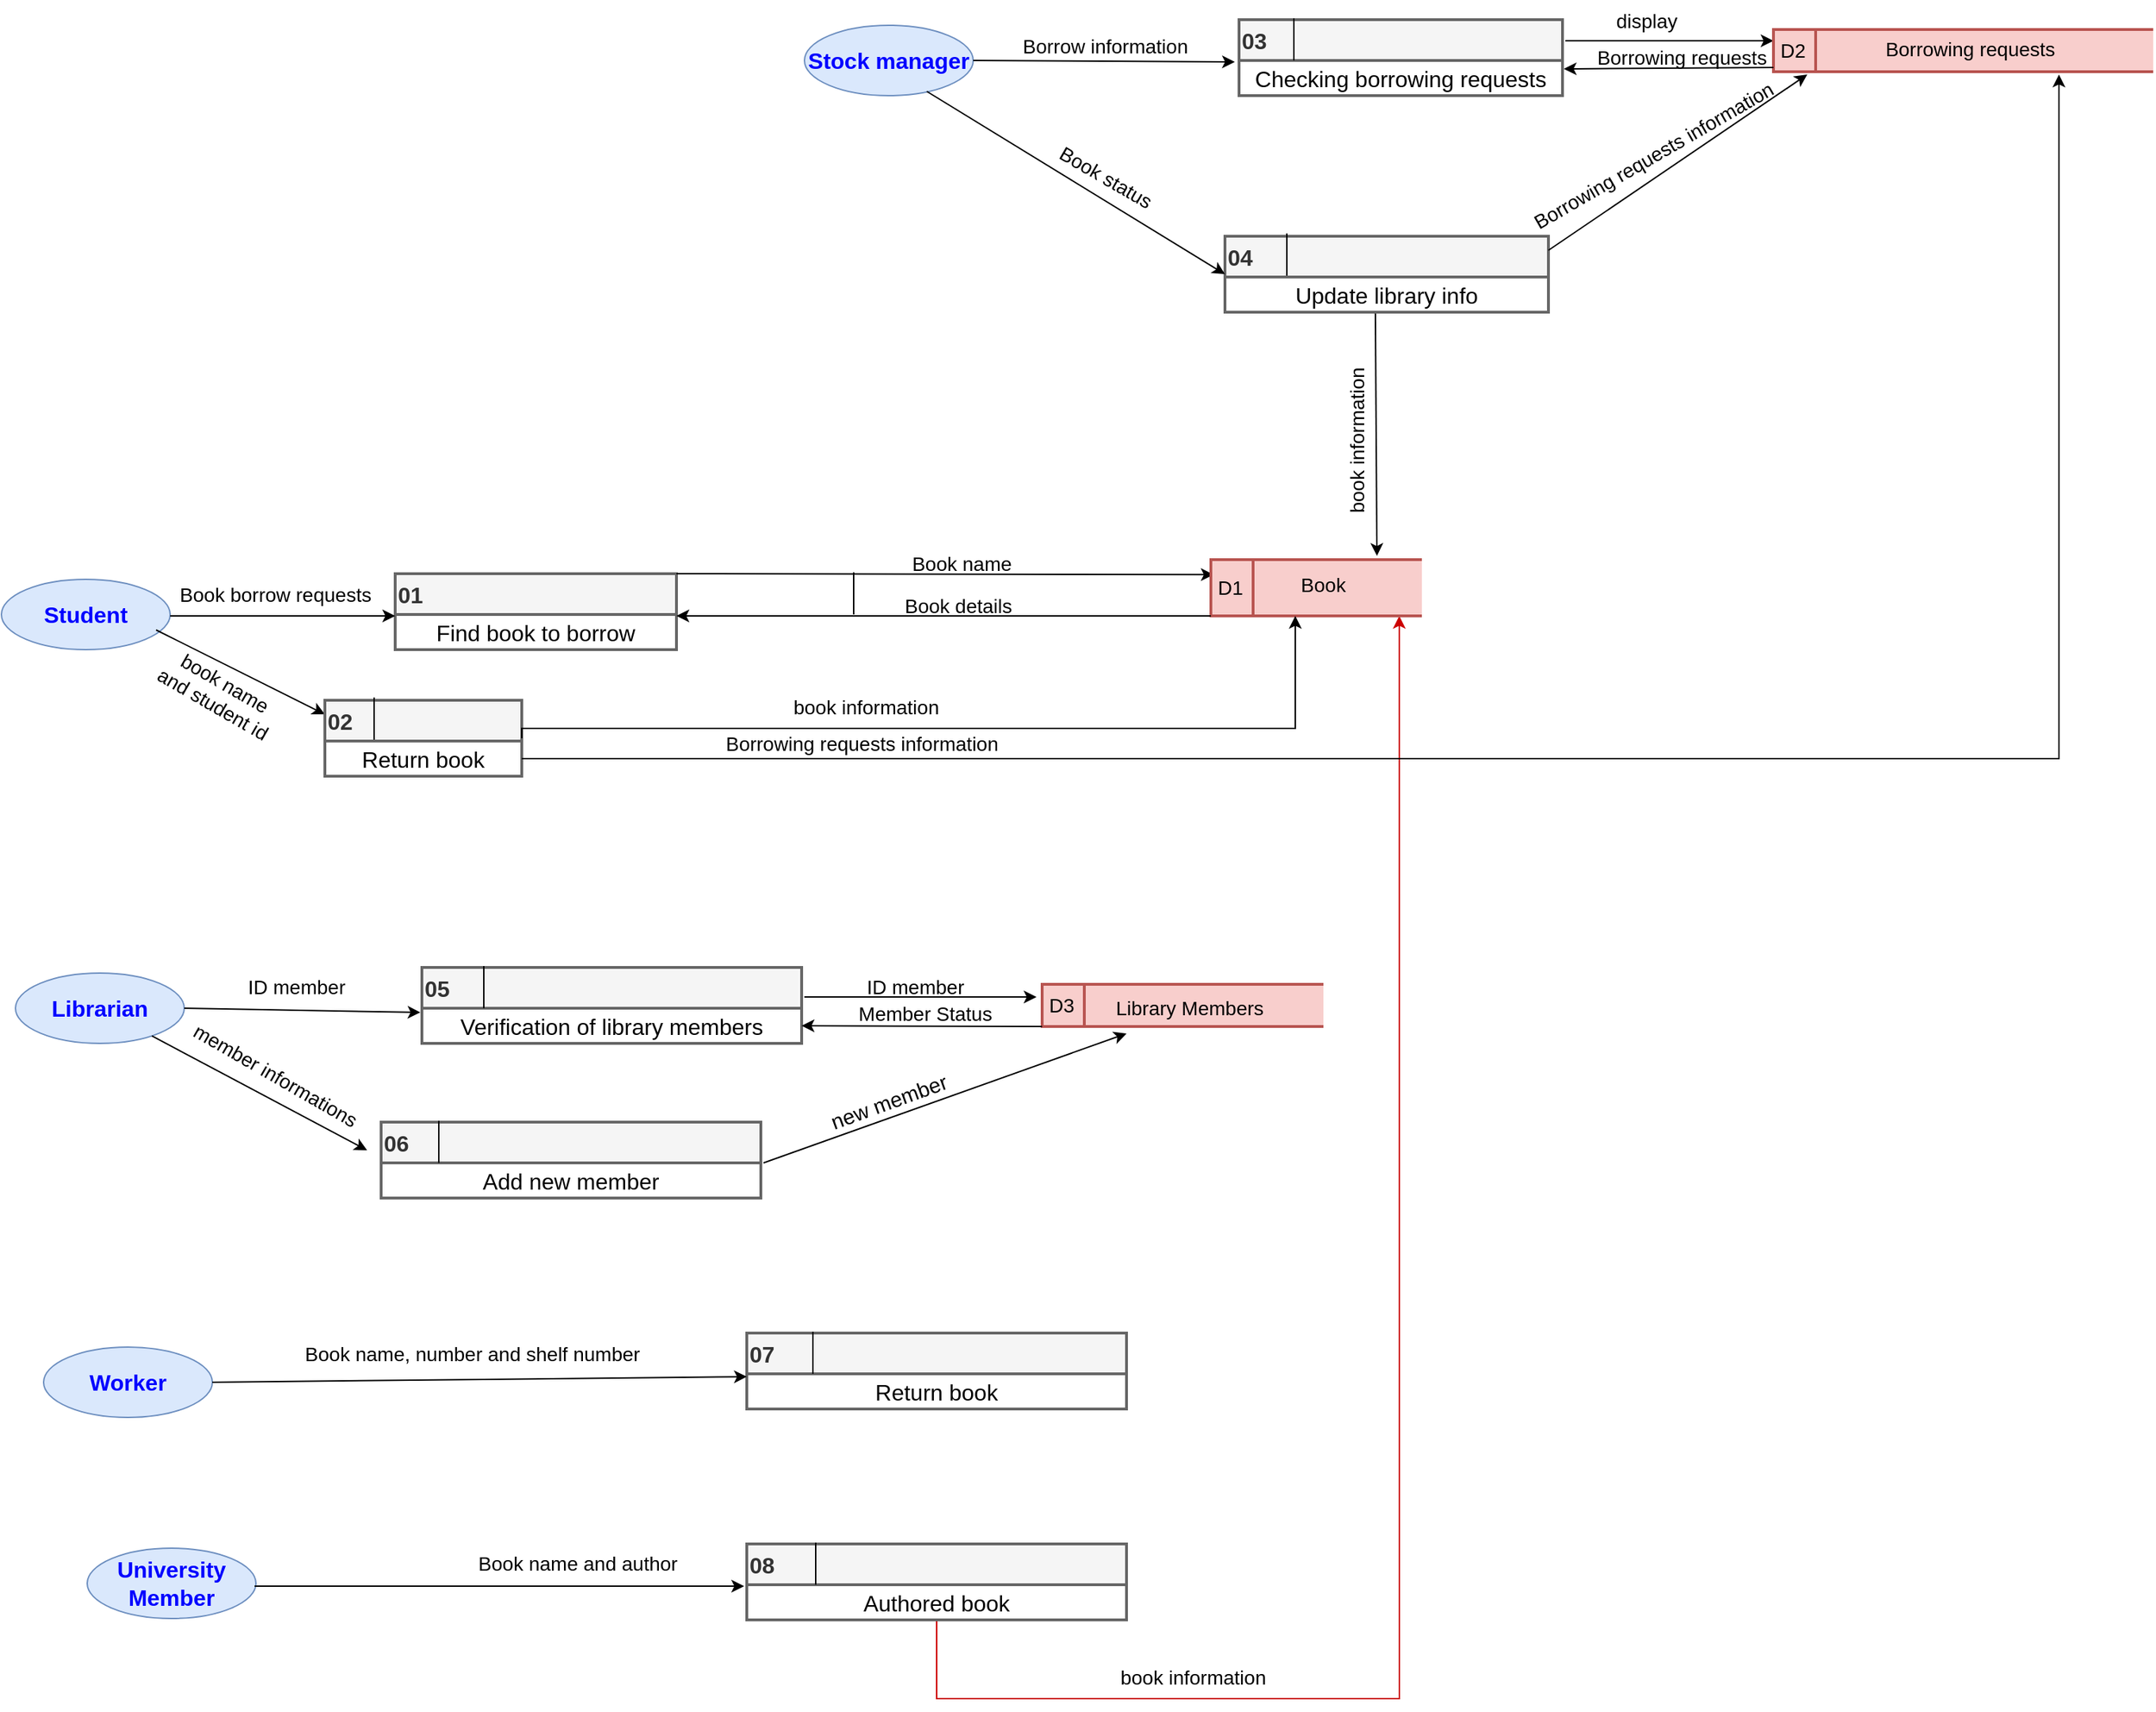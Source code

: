 <mxfile version="20.5.0" type="github">
  <diagram id="XyeKN5yPTKEU7CAuoB9q" name="Page-1">
    <mxGraphModel dx="1038" dy="1636" grid="1" gridSize="10" guides="1" tooltips="1" connect="1" arrows="1" fold="1" page="1" pageScale="1" pageWidth="850" pageHeight="1100" math="0" shadow="0">
      <root>
        <mxCell id="0" />
        <mxCell id="1" parent="0" />
        <mxCell id="4pyHOXLh5STAHHVh2ZcR-1" value="" style="endArrow=classic;html=1;rounded=0;fontSize=14;fontColor=#000000;exitX=0.5;exitY=1;exitDx=0;exitDy=0;entryX=0.893;entryY=1;entryDx=0;entryDy=0;entryPerimeter=0;edgeStyle=orthogonalEdgeStyle;strokeColor=#CC0000;" edge="1" parent="1" source="4pyHOXLh5STAHHVh2ZcR-69" target="4pyHOXLh5STAHHVh2ZcR-21">
          <mxGeometry width="50" height="50" relative="1" as="geometry">
            <mxPoint x="780" y="910" as="sourcePoint" />
            <mxPoint x="830" y="860" as="targetPoint" />
            <Array as="points">
              <mxPoint x="685" y="880" />
              <mxPoint x="1014" y="880" />
            </Array>
          </mxGeometry>
        </mxCell>
        <mxCell id="4pyHOXLh5STAHHVh2ZcR-2" value="&lt;b&gt;&lt;font style=&quot;font-size: 16px;&quot; color=&quot;#0000FF&quot;&gt;Student&lt;/font&gt;&lt;/b&gt;" style="ellipse;whiteSpace=wrap;html=1;fillColor=#dae8fc;strokeColor=#6c8ebf;" vertex="1" parent="1">
          <mxGeometry x="20" y="84" width="120" height="50" as="geometry" />
        </mxCell>
        <mxCell id="4pyHOXLh5STAHHVh2ZcR-3" value="&lt;b&gt;&lt;font style=&quot;font-size: 16px;&quot; color=&quot;#0000FF&quot;&gt;Stock manager&lt;/font&gt;&lt;/b&gt;" style="ellipse;whiteSpace=wrap;html=1;fillColor=#dae8fc;strokeColor=#6c8ebf;" vertex="1" parent="1">
          <mxGeometry x="591" y="-310" width="120" height="50" as="geometry" />
        </mxCell>
        <mxCell id="4pyHOXLh5STAHHVh2ZcR-4" value="&lt;b&gt;&lt;font style=&quot;font-size: 16px;&quot; color=&quot;#0000FF&quot;&gt;University Member&lt;/font&gt;&lt;/b&gt;" style="ellipse;whiteSpace=wrap;html=1;fillColor=#dae8fc;strokeColor=#6c8ebf;" vertex="1" parent="1">
          <mxGeometry x="81" y="773" width="120" height="50" as="geometry" />
        </mxCell>
        <mxCell id="4pyHOXLh5STAHHVh2ZcR-5" value="&lt;b&gt;&lt;font style=&quot;font-size: 16px;&quot; color=&quot;#0000FF&quot;&gt;Librarian&lt;/font&gt;&lt;/b&gt;" style="ellipse;whiteSpace=wrap;html=1;fillColor=#dae8fc;strokeColor=#6c8ebf;" vertex="1" parent="1">
          <mxGeometry x="30" y="364" width="120" height="50" as="geometry" />
        </mxCell>
        <mxCell id="4pyHOXLh5STAHHVh2ZcR-6" value="&lt;b&gt;&lt;font style=&quot;font-size: 16px;&quot; color=&quot;#0000FF&quot;&gt;Worker&lt;br&gt;&lt;/font&gt;&lt;/b&gt;" style="ellipse;whiteSpace=wrap;html=1;fillColor=#dae8fc;strokeColor=#6c8ebf;" vertex="1" parent="1">
          <mxGeometry x="50" y="630" width="120" height="50" as="geometry" />
        </mxCell>
        <mxCell id="4pyHOXLh5STAHHVh2ZcR-7" value="&lt;div align=&quot;left&quot;&gt;01&lt;/div&gt;" style="swimlane;fontStyle=1;align=left;verticalAlign=middle;childLayout=stackLayout;horizontal=1;startSize=29;horizontalStack=0;resizeParent=1;resizeParentMax=0;resizeLast=0;collapsible=0;marginBottom=0;html=1;fontSize=16;strokeWidth=2;fillColor=#f5f5f5;strokeColor=#666666;fontColor=#333333;" vertex="1" parent="1">
          <mxGeometry x="300" y="80" width="200" height="54" as="geometry" />
        </mxCell>
        <mxCell id="4pyHOXLh5STAHHVh2ZcR-8" value="&lt;font color=&quot;#000000&quot;&gt;Find book to borrow&lt;/font&gt;" style="text;html=1;strokeColor=none;fillColor=none;align=center;verticalAlign=middle;spacingLeft=4;spacingRight=4;overflow=hidden;rotatable=0;points=[[0,0.5],[1,0.5]];portConstraint=eastwest;fontSize=16;fontColor=#0000FF;" vertex="1" parent="4pyHOXLh5STAHHVh2ZcR-7">
          <mxGeometry y="29" width="200" height="25" as="geometry" />
        </mxCell>
        <mxCell id="4pyHOXLh5STAHHVh2ZcR-9" value="" style="endArrow=classic;html=1;rounded=0;fontSize=16;fontColor=#0000FF;" edge="1" parent="1">
          <mxGeometry width="50" height="50" relative="1" as="geometry">
            <mxPoint x="140" y="110" as="sourcePoint" />
            <mxPoint x="300" y="110" as="targetPoint" />
          </mxGeometry>
        </mxCell>
        <mxCell id="4pyHOXLh5STAHHVh2ZcR-10" value="Book borrow requests" style="text;html=1;strokeColor=none;fillColor=none;align=center;verticalAlign=middle;whiteSpace=wrap;rounded=0;strokeWidth=2;fontSize=14;fontColor=#000000;" vertex="1" parent="1">
          <mxGeometry x="130" y="80" width="170" height="30" as="geometry" />
        </mxCell>
        <mxCell id="4pyHOXLh5STAHHVh2ZcR-11" value="" style="endArrow=classic;html=1;rounded=0;fontSize=14;fontColor=#000000;" edge="1" parent="1">
          <mxGeometry width="50" height="50" relative="1" as="geometry">
            <mxPoint x="130" y="120" as="sourcePoint" />
            <mxPoint x="250" y="180" as="targetPoint" />
          </mxGeometry>
        </mxCell>
        <mxCell id="4pyHOXLh5STAHHVh2ZcR-12" value="02" style="swimlane;fontStyle=1;align=left;verticalAlign=middle;childLayout=stackLayout;horizontal=1;startSize=29;horizontalStack=0;resizeParent=1;resizeParentMax=0;resizeLast=0;collapsible=0;marginBottom=0;html=1;fontSize=16;strokeWidth=2;fillColor=#f5f5f5;strokeColor=#666666;fontColor=#333333;" vertex="1" parent="1">
          <mxGeometry x="250" y="170" width="140" height="54" as="geometry" />
        </mxCell>
        <mxCell id="4pyHOXLh5STAHHVh2ZcR-13" value="&lt;div align=&quot;center&quot;&gt;&lt;font color=&quot;#000000&quot;&gt;Return book&lt;/font&gt;&lt;/div&gt;" style="text;html=1;strokeColor=none;fillColor=none;align=center;verticalAlign=middle;spacingLeft=4;spacingRight=4;overflow=hidden;rotatable=0;points=[[0,0.5],[1,0.5]];portConstraint=eastwest;fontSize=16;fontColor=#0000FF;" vertex="1" parent="4pyHOXLh5STAHHVh2ZcR-12">
          <mxGeometry y="29" width="140" height="25" as="geometry" />
        </mxCell>
        <mxCell id="4pyHOXLh5STAHHVh2ZcR-16" value="" style="endArrow=classic;html=1;rounded=0;fontSize=14;fontColor=#000000;entryX=0.013;entryY=0.267;entryDx=0;entryDy=0;exitX=1;exitY=0;exitDx=0;exitDy=0;entryPerimeter=0;" edge="1" parent="1" source="4pyHOXLh5STAHHVh2ZcR-7" target="4pyHOXLh5STAHHVh2ZcR-21">
          <mxGeometry width="50" height="50" relative="1" as="geometry">
            <mxPoint x="499" y="92" as="sourcePoint" />
            <mxPoint x="637.04" y="91" as="targetPoint" />
          </mxGeometry>
        </mxCell>
        <mxCell id="4pyHOXLh5STAHHVh2ZcR-17" value="Book name" style="text;html=1;strokeColor=none;fillColor=none;align=center;verticalAlign=middle;whiteSpace=wrap;rounded=0;strokeWidth=2;fontSize=14;fontColor=#000000;" vertex="1" parent="1">
          <mxGeometry x="658" y="58" width="90" height="30" as="geometry" />
        </mxCell>
        <mxCell id="4pyHOXLh5STAHHVh2ZcR-21" value="D1" style="html=1;dashed=0;whitespace=wrap;shape=mxgraph.dfd.dataStoreID;align=left;spacingLeft=3;points=[[0,0],[0.5,0],[1,0],[0,0.5],[1,0.5],[0,1],[0.5,1],[1,1]];strokeWidth=2;fontSize=14;fillColor=#f8cecc;strokeColor=#b85450;" vertex="1" parent="1">
          <mxGeometry x="880" y="70" width="150" height="40" as="geometry" />
        </mxCell>
        <mxCell id="4pyHOXLh5STAHHVh2ZcR-22" value="Book" style="text;html=1;strokeColor=none;fillColor=none;align=center;verticalAlign=middle;whiteSpace=wrap;rounded=0;strokeWidth=2;fontSize=14;fontColor=#000000;" vertex="1" parent="1">
          <mxGeometry x="930" y="73" width="60" height="30" as="geometry" />
        </mxCell>
        <mxCell id="4pyHOXLh5STAHHVh2ZcR-24" value="book name and student id" style="text;html=1;strokeColor=none;fillColor=none;align=center;verticalAlign=middle;whiteSpace=wrap;rounded=0;strokeWidth=2;fontSize=14;fontColor=#000000;rotation=30;" vertex="1" parent="1">
          <mxGeometry x="130" y="150" width="90" height="30" as="geometry" />
        </mxCell>
        <mxCell id="4pyHOXLh5STAHHVh2ZcR-25" value="&lt;div align=&quot;left&quot;&gt;03&lt;/div&gt;" style="swimlane;fontStyle=1;align=left;verticalAlign=middle;childLayout=stackLayout;horizontal=1;startSize=29;horizontalStack=0;resizeParent=1;resizeParentMax=0;resizeLast=0;collapsible=0;marginBottom=0;html=1;fontSize=16;strokeWidth=2;fillColor=#f5f5f5;strokeColor=#666666;fontColor=#333333;" vertex="1" parent="1">
          <mxGeometry x="900" y="-314" width="230" height="54" as="geometry" />
        </mxCell>
        <mxCell id="4pyHOXLh5STAHHVh2ZcR-26" value="&lt;font color=&quot;#000000&quot;&gt;Checking borrowing requests&lt;/font&gt;" style="text;html=1;strokeColor=none;fillColor=none;align=center;verticalAlign=middle;spacingLeft=4;spacingRight=4;overflow=hidden;rotatable=0;points=[[0,0.5],[1,0.5]];portConstraint=eastwest;fontSize=16;fontColor=#0000FF;" vertex="1" parent="4pyHOXLh5STAHHVh2ZcR-25">
          <mxGeometry y="29" width="230" height="25" as="geometry" />
        </mxCell>
        <mxCell id="4pyHOXLh5STAHHVh2ZcR-74" value="" style="endArrow=none;html=1;rounded=0;" edge="1" parent="4pyHOXLh5STAHHVh2ZcR-25">
          <mxGeometry width="50" height="50" relative="1" as="geometry">
            <mxPoint x="39" y="29" as="sourcePoint" />
            <mxPoint x="39" y="-1" as="targetPoint" />
          </mxGeometry>
        </mxCell>
        <mxCell id="4pyHOXLh5STAHHVh2ZcR-27" value="" style="endArrow=classic;html=1;rounded=0;fontSize=14;fontColor=#000000;entryX=-0.013;entryY=0.04;entryDx=0;entryDy=0;exitX=1;exitY=0.5;exitDx=0;exitDy=0;entryPerimeter=0;" edge="1" parent="1" source="4pyHOXLh5STAHHVh2ZcR-3" target="4pyHOXLh5STAHHVh2ZcR-26">
          <mxGeometry width="50" height="50" relative="1" as="geometry">
            <mxPoint x="790" y="-240" as="sourcePoint" />
            <mxPoint x="840" y="-290" as="targetPoint" />
          </mxGeometry>
        </mxCell>
        <mxCell id="4pyHOXLh5STAHHVh2ZcR-28" value="Borrow information" style="text;html=1;strokeColor=none;fillColor=none;align=center;verticalAlign=middle;whiteSpace=wrap;rounded=0;strokeWidth=2;fontSize=14;fontColor=#000000;" vertex="1" parent="1">
          <mxGeometry x="720" y="-310" width="170" height="30" as="geometry" />
        </mxCell>
        <mxCell id="4pyHOXLh5STAHHVh2ZcR-29" value="" style="endArrow=classic;html=1;fontFamily=Helvetica;fontSize=14;fontColor=#000000;align=center;strokeColor=default;" edge="1" parent="1">
          <mxGeometry width="50" height="50" relative="1" as="geometry">
            <mxPoint x="1132.07" y="-299" as="sourcePoint" />
            <mxPoint x="1280" y="-299" as="targetPoint" />
          </mxGeometry>
        </mxCell>
        <mxCell id="4pyHOXLh5STAHHVh2ZcR-30" value="display" style="text;html=1;strokeColor=none;fillColor=none;align=center;verticalAlign=middle;whiteSpace=wrap;rounded=0;strokeWidth=2;fontSize=14;fontColor=#000000;" vertex="1" parent="1">
          <mxGeometry x="1160" y="-328" width="60" height="30" as="geometry" />
        </mxCell>
        <mxCell id="4pyHOXLh5STAHHVh2ZcR-31" value="D2" style="html=1;dashed=0;whitespace=wrap;shape=mxgraph.dfd.dataStoreID;align=left;spacingLeft=3;points=[[0,0],[0.5,0],[1,0],[0,0.5],[1,0.5],[0,1],[0.5,1],[1,1]];strokeWidth=2;fontSize=14;fillColor=#f8cecc;strokeColor=#b85450;" vertex="1" parent="1">
          <mxGeometry x="1280" y="-307" width="270" height="30" as="geometry" />
        </mxCell>
        <mxCell id="4pyHOXLh5STAHHVh2ZcR-32" value="&lt;font color=&quot;#000000&quot;&gt;Borrowing requests&lt;/font&gt;" style="text;html=1;strokeColor=none;fillColor=none;align=center;verticalAlign=middle;whiteSpace=wrap;rounded=0;strokeWidth=2;fontSize=14;fontColor=#000000;" vertex="1" parent="1">
          <mxGeometry x="1330" y="-308" width="180" height="30" as="geometry" />
        </mxCell>
        <mxCell id="4pyHOXLh5STAHHVh2ZcR-33" value="&lt;div align=&quot;left&quot;&gt;04&lt;/div&gt;" style="swimlane;fontStyle=1;align=left;verticalAlign=middle;childLayout=stackLayout;horizontal=1;startSize=29;horizontalStack=0;resizeParent=1;resizeParentMax=0;resizeLast=0;collapsible=0;marginBottom=0;html=1;fontSize=16;strokeWidth=2;fillColor=#f5f5f5;strokeColor=#666666;fontColor=#333333;" vertex="1" parent="1">
          <mxGeometry x="890" y="-160" width="230" height="54" as="geometry" />
        </mxCell>
        <mxCell id="4pyHOXLh5STAHHVh2ZcR-34" value="&lt;font color=&quot;#000000&quot;&gt;Update library info&lt;/font&gt;" style="text;html=1;strokeColor=none;fillColor=none;align=center;verticalAlign=middle;spacingLeft=4;spacingRight=4;overflow=hidden;rotatable=0;points=[[0,0.5],[1,0.5]];portConstraint=eastwest;fontSize=16;fontColor=#0000FF;" vertex="1" parent="4pyHOXLh5STAHHVh2ZcR-33">
          <mxGeometry y="29" width="230" height="25" as="geometry" />
        </mxCell>
        <mxCell id="4pyHOXLh5STAHHVh2ZcR-35" value="" style="endArrow=classic;html=1;rounded=0;fontSize=14;fontColor=#000000;entryX=0;entryY=0.5;entryDx=0;entryDy=0;exitX=0.725;exitY=0.94;exitDx=0;exitDy=0;exitPerimeter=0;" edge="1" parent="1" source="4pyHOXLh5STAHHVh2ZcR-3" target="4pyHOXLh5STAHHVh2ZcR-33">
          <mxGeometry width="50" height="50" relative="1" as="geometry">
            <mxPoint x="780" y="-170" as="sourcePoint" />
            <mxPoint x="830" y="-220" as="targetPoint" />
          </mxGeometry>
        </mxCell>
        <mxCell id="4pyHOXLh5STAHHVh2ZcR-36" value="Book status " style="text;html=1;strokeColor=none;fillColor=none;align=center;verticalAlign=middle;whiteSpace=wrap;rounded=0;strokeWidth=2;fontSize=14;fontColor=#000000;rotation=30;" vertex="1" parent="1">
          <mxGeometry x="735.5" y="-217" width="139" height="30" as="geometry" />
        </mxCell>
        <mxCell id="4pyHOXLh5STAHHVh2ZcR-37" value="" style="endArrow=classic;html=1;rounded=0;fontSize=14;fontColor=#000000;entryX=0.089;entryY=1.067;entryDx=0;entryDy=0;entryPerimeter=0;" edge="1" parent="1" target="4pyHOXLh5STAHHVh2ZcR-31">
          <mxGeometry width="50" height="50" relative="1" as="geometry">
            <mxPoint x="1120" y="-150" as="sourcePoint" />
            <mxPoint x="1170" y="-200" as="targetPoint" />
          </mxGeometry>
        </mxCell>
        <mxCell id="4pyHOXLh5STAHHVh2ZcR-38" value="" style="endArrow=classic;html=1;rounded=0;fontSize=14;fontColor=#000000;exitX=0.465;exitY=1.04;exitDx=0;exitDy=0;exitPerimeter=0;entryX=0.787;entryY=-0.067;entryDx=0;entryDy=0;entryPerimeter=0;" edge="1" parent="1" source="4pyHOXLh5STAHHVh2ZcR-34" target="4pyHOXLh5STAHHVh2ZcR-21">
          <mxGeometry width="50" height="50" relative="1" as="geometry">
            <mxPoint x="840" as="sourcePoint" />
            <mxPoint x="890" y="-50" as="targetPoint" />
          </mxGeometry>
        </mxCell>
        <mxCell id="4pyHOXLh5STAHHVh2ZcR-39" value="&lt;font color=&quot;#000000&quot;&gt;Borrowing requests &lt;/font&gt;information " style="text;html=1;strokeColor=none;fillColor=none;align=center;verticalAlign=middle;whiteSpace=wrap;rounded=0;strokeWidth=2;fontSize=14;fontColor=#000000;rotation=-30;" vertex="1" parent="1">
          <mxGeometry x="1095.5" y="-237" width="197.5" height="40" as="geometry" />
        </mxCell>
        <mxCell id="4pyHOXLh5STAHHVh2ZcR-40" value="book information " style="text;html=1;strokeColor=none;fillColor=none;align=center;verticalAlign=middle;whiteSpace=wrap;rounded=0;strokeWidth=2;fontSize=14;fontColor=#000000;rotation=0;" vertex="1" parent="1">
          <mxGeometry x="570" y="160" width="130" height="30" as="geometry" />
        </mxCell>
        <mxCell id="4pyHOXLh5STAHHVh2ZcR-41" value="" style="endArrow=classic;html=1;rounded=0;fontSize=14;fontColor=#000000;entryX=1.004;entryY=0.24;entryDx=0;entryDy=0;entryPerimeter=0;" edge="1" parent="1" target="4pyHOXLh5STAHHVh2ZcR-26">
          <mxGeometry width="50" height="50" relative="1" as="geometry">
            <mxPoint x="1280" y="-280" as="sourcePoint" />
            <mxPoint x="1190" y="-270" as="targetPoint" />
          </mxGeometry>
        </mxCell>
        <mxCell id="4pyHOXLh5STAHHVh2ZcR-42" value="&lt;font color=&quot;#000000&quot;&gt;Borrowing request&lt;/font&gt;s" style="text;html=1;strokeColor=none;fillColor=none;align=center;verticalAlign=middle;whiteSpace=wrap;rounded=0;strokeWidth=2;fontSize=14;fontColor=#000000;" vertex="1" parent="1">
          <mxGeometry x="1140" y="-302" width="150" height="30" as="geometry" />
        </mxCell>
        <mxCell id="4pyHOXLh5STAHHVh2ZcR-43" value="" style="endArrow=classic;html=1;rounded=0;fontSize=14;fontColor=#000000;exitX=0;exitY=1;exitDx=0;exitDy=0;" edge="1" parent="1" source="4pyHOXLh5STAHHVh2ZcR-21">
          <mxGeometry width="50" height="50" relative="1" as="geometry">
            <mxPoint x="750" y="180" as="sourcePoint" />
            <mxPoint x="500" y="110" as="targetPoint" />
          </mxGeometry>
        </mxCell>
        <mxCell id="4pyHOXLh5STAHHVh2ZcR-44" value="Book details" style="text;html=1;strokeColor=none;fillColor=none;align=center;verticalAlign=middle;whiteSpace=wrap;rounded=0;strokeWidth=2;fontSize=14;fontColor=#000000;" vertex="1" parent="1">
          <mxGeometry x="658" y="88" width="85" height="30" as="geometry" />
        </mxCell>
        <mxCell id="4pyHOXLh5STAHHVh2ZcR-45" value="" style="endArrow=classic;html=1;rounded=0;fontSize=14;fontColor=#000000;exitX=1;exitY=0.5;exitDx=0;exitDy=0;edgeStyle=orthogonalEdgeStyle;" edge="1" parent="1" source="4pyHOXLh5STAHHVh2ZcR-12">
          <mxGeometry width="50" height="50" relative="1" as="geometry">
            <mxPoint x="400" y="230" as="sourcePoint" />
            <mxPoint x="940" y="110" as="targetPoint" />
            <Array as="points">
              <mxPoint x="390" y="190" />
              <mxPoint x="940" y="190" />
            </Array>
          </mxGeometry>
        </mxCell>
        <mxCell id="4pyHOXLh5STAHHVh2ZcR-46" value="book information " style="text;html=1;strokeColor=none;fillColor=none;align=center;verticalAlign=middle;whiteSpace=wrap;rounded=0;strokeWidth=2;fontSize=14;fontColor=#000000;rotation=-90;" vertex="1" parent="1">
          <mxGeometry x="919" y="-30" width="130" height="30" as="geometry" />
        </mxCell>
        <mxCell id="4pyHOXLh5STAHHVh2ZcR-47" value="" style="endArrow=classic;html=1;rounded=0;fontSize=14;fontColor=#000000;entryX=0.85;entryY=1.1;entryDx=0;entryDy=0;entryPerimeter=0;exitX=1;exitY=0.5;exitDx=0;exitDy=0;edgeStyle=orthogonalEdgeStyle;" edge="1" parent="1" source="4pyHOXLh5STAHHVh2ZcR-13" target="4pyHOXLh5STAHHVh2ZcR-32">
          <mxGeometry width="50" height="50" relative="1" as="geometry">
            <mxPoint x="560" y="290" as="sourcePoint" />
            <mxPoint x="610" y="240" as="targetPoint" />
          </mxGeometry>
        </mxCell>
        <mxCell id="4pyHOXLh5STAHHVh2ZcR-48" value="&lt;font color=&quot;#000000&quot;&gt;Borrowing requests &lt;/font&gt;information " style="text;html=1;strokeColor=none;fillColor=none;align=center;verticalAlign=middle;whiteSpace=wrap;rounded=0;strokeWidth=2;fontSize=14;fontColor=#000000;rotation=0;" vertex="1" parent="1">
          <mxGeometry x="447" y="186" width="370" height="30" as="geometry" />
        </mxCell>
        <mxCell id="4pyHOXLh5STAHHVh2ZcR-49" value="05" style="swimlane;fontStyle=1;align=left;verticalAlign=middle;childLayout=stackLayout;horizontal=1;startSize=29;horizontalStack=0;resizeParent=1;resizeParentMax=0;resizeLast=0;collapsible=0;marginBottom=0;html=1;fontSize=16;strokeWidth=2;fillColor=#f5f5f5;strokeColor=#666666;fontColor=#333333;" vertex="1" parent="1">
          <mxGeometry x="319" y="360" width="270" height="54" as="geometry" />
        </mxCell>
        <mxCell id="4pyHOXLh5STAHHVh2ZcR-50" value="&lt;font color=&quot;#000000&quot;&gt;Verification of library members&lt;/font&gt;" style="text;html=1;strokeColor=none;fillColor=none;align=center;verticalAlign=middle;spacingLeft=4;spacingRight=4;overflow=hidden;rotatable=0;points=[[0,0.5],[1,0.5]];portConstraint=eastwest;fontSize=16;fontColor=#0000FF;" vertex="1" parent="4pyHOXLh5STAHHVh2ZcR-49">
          <mxGeometry y="29" width="270" height="25" as="geometry" />
        </mxCell>
        <mxCell id="4pyHOXLh5STAHHVh2ZcR-51" value="" style="endArrow=classic;html=1;rounded=0;fontSize=14;fontColor=#000000;exitX=1;exitY=0.5;exitDx=0;exitDy=0;entryX=-0.004;entryY=0.12;entryDx=0;entryDy=0;entryPerimeter=0;" edge="1" parent="1" source="4pyHOXLh5STAHHVh2ZcR-5" target="4pyHOXLh5STAHHVh2ZcR-50">
          <mxGeometry width="50" height="50" relative="1" as="geometry">
            <mxPoint x="190" y="410" as="sourcePoint" />
            <mxPoint x="310" y="390" as="targetPoint" />
          </mxGeometry>
        </mxCell>
        <mxCell id="4pyHOXLh5STAHHVh2ZcR-52" value="&lt;font color=&quot;#000000&quot;&gt;ID member&lt;/font&gt;" style="text;html=1;strokeColor=none;fillColor=none;align=center;verticalAlign=middle;whiteSpace=wrap;rounded=0;strokeWidth=2;fontSize=14;fontColor=#000000;" vertex="1" parent="1">
          <mxGeometry x="170" y="359" width="120" height="30" as="geometry" />
        </mxCell>
        <mxCell id="4pyHOXLh5STAHHVh2ZcR-53" value="&lt;div align=&quot;left&quot;&gt;D3&lt;/div&gt;" style="html=1;dashed=0;whitespace=wrap;shape=mxgraph.dfd.dataStoreID;align=left;spacingLeft=3;points=[[0,0],[0.5,0],[1,0],[0,0.5],[1,0.5],[0,1],[0.5,1],[1,1]];strokeWidth=2;fontSize=14;fillColor=#f8cecc;strokeColor=#b85450;" vertex="1" parent="1">
          <mxGeometry x="760" y="372" width="200" height="30" as="geometry" />
        </mxCell>
        <mxCell id="4pyHOXLh5STAHHVh2ZcR-54" value="&lt;font color=&quot;#000000&quot;&gt;Library Members&lt;/font&gt;" style="text;html=1;strokeColor=none;fillColor=none;align=center;verticalAlign=middle;whiteSpace=wrap;rounded=0;strokeWidth=2;fontSize=14;fontColor=#000000;" vertex="1" parent="1">
          <mxGeometry x="790" y="374" width="150" height="30" as="geometry" />
        </mxCell>
        <mxCell id="4pyHOXLh5STAHHVh2ZcR-55" value="" style="endArrow=classic;html=1;rounded=0;fontSize=14;fontColor=#000000;entryX=-0.02;entryY=0.3;entryDx=0;entryDy=0;entryPerimeter=0;exitX=1.007;exitY=0.389;exitDx=0;exitDy=0;exitPerimeter=0;" edge="1" parent="1" source="4pyHOXLh5STAHHVh2ZcR-49" target="4pyHOXLh5STAHHVh2ZcR-53">
          <mxGeometry width="50" height="50" relative="1" as="geometry">
            <mxPoint x="650" y="420" as="sourcePoint" />
            <mxPoint x="700" y="370" as="targetPoint" />
          </mxGeometry>
        </mxCell>
        <mxCell id="4pyHOXLh5STAHHVh2ZcR-56" value="&lt;font color=&quot;#000000&quot;&gt;ID member&lt;/font&gt;" style="text;html=1;strokeColor=none;fillColor=none;align=center;verticalAlign=middle;whiteSpace=wrap;rounded=0;strokeWidth=2;fontSize=14;fontColor=#000000;" vertex="1" parent="1">
          <mxGeometry x="610" y="359" width="120" height="30" as="geometry" />
        </mxCell>
        <mxCell id="4pyHOXLh5STAHHVh2ZcR-57" value="" style="endArrow=classic;html=1;rounded=0;fontSize=14;fontColor=#000000;exitX=0;exitY=1;exitDx=0;exitDy=0;entryX=1;entryY=0.5;entryDx=0;entryDy=0;" edge="1" parent="1" source="4pyHOXLh5STAHHVh2ZcR-53" target="4pyHOXLh5STAHHVh2ZcR-50">
          <mxGeometry width="50" height="50" relative="1" as="geometry">
            <mxPoint x="630" y="470" as="sourcePoint" />
            <mxPoint x="680" y="420" as="targetPoint" />
          </mxGeometry>
        </mxCell>
        <mxCell id="4pyHOXLh5STAHHVh2ZcR-58" value="Member Status" style="text;html=1;strokeColor=none;fillColor=none;align=center;verticalAlign=middle;whiteSpace=wrap;rounded=0;strokeWidth=2;fontSize=14;fontColor=#000000;" vertex="1" parent="1">
          <mxGeometry x="572" y="378" width="210" height="30" as="geometry" />
        </mxCell>
        <mxCell id="4pyHOXLh5STAHHVh2ZcR-59" value="" style="endArrow=classic;html=1;rounded=0;fontSize=14;fontColor=#000000;" edge="1" parent="1" source="4pyHOXLh5STAHHVh2ZcR-5">
          <mxGeometry width="50" height="50" relative="1" as="geometry">
            <mxPoint x="230" y="520" as="sourcePoint" />
            <mxPoint x="280" y="490" as="targetPoint" />
          </mxGeometry>
        </mxCell>
        <mxCell id="4pyHOXLh5STAHHVh2ZcR-60" value="member informations" style="text;html=1;strokeColor=none;fillColor=none;align=center;verticalAlign=middle;whiteSpace=wrap;rounded=0;strokeWidth=2;fontSize=14;fontColor=#000000;rotation=30;" vertex="1" parent="1">
          <mxGeometry x="130" y="422" width="170" height="30" as="geometry" />
        </mxCell>
        <mxCell id="4pyHOXLh5STAHHVh2ZcR-61" value="06" style="swimlane;fontStyle=1;align=left;verticalAlign=middle;childLayout=stackLayout;horizontal=1;startSize=29;horizontalStack=0;resizeParent=1;resizeParentMax=0;resizeLast=0;collapsible=0;marginBottom=0;html=1;fontSize=16;strokeWidth=2;fillColor=#f5f5f5;strokeColor=#666666;fontColor=#333333;" vertex="1" parent="1">
          <mxGeometry x="290" y="470" width="270" height="54" as="geometry" />
        </mxCell>
        <mxCell id="4pyHOXLh5STAHHVh2ZcR-62" value="&lt;font color=&quot;#000000&quot;&gt;Add new member&lt;/font&gt;" style="text;html=1;strokeColor=none;fillColor=none;align=center;verticalAlign=middle;spacingLeft=4;spacingRight=4;overflow=hidden;rotatable=0;points=[[0,0.5],[1,0.5]];portConstraint=eastwest;fontSize=16;fontColor=#0000FF;" vertex="1" parent="4pyHOXLh5STAHHVh2ZcR-61">
          <mxGeometry y="29" width="270" height="25" as="geometry" />
        </mxCell>
        <mxCell id="4pyHOXLh5STAHHVh2ZcR-63" value="" style="endArrow=classic;html=1;rounded=0;fontSize=14;fontColor=#000000;entryX=0.2;entryY=1.1;entryDx=0;entryDy=0;entryPerimeter=0;exitX=1.007;exitY=0;exitDx=0;exitDy=0;exitPerimeter=0;" edge="1" parent="1" source="4pyHOXLh5STAHHVh2ZcR-62" target="4pyHOXLh5STAHHVh2ZcR-54">
          <mxGeometry width="50" height="50" relative="1" as="geometry">
            <mxPoint x="570" y="520" as="sourcePoint" />
            <mxPoint x="620" y="470" as="targetPoint" />
          </mxGeometry>
        </mxCell>
        <mxCell id="4pyHOXLh5STAHHVh2ZcR-64" value="&lt;font style=&quot;font-size: 15px;&quot; color=&quot;#000000&quot;&gt;new member&lt;/font&gt;" style="text;html=1;strokeColor=none;fillColor=none;align=center;verticalAlign=middle;whiteSpace=wrap;rounded=0;strokeWidth=2;fontSize=14;fontColor=#000000;rotation=-20;" vertex="1" parent="1">
          <mxGeometry x="554" y="440" width="194" height="30" as="geometry" />
        </mxCell>
        <mxCell id="4pyHOXLh5STAHHVh2ZcR-65" value="07" style="swimlane;fontStyle=1;align=left;verticalAlign=middle;childLayout=stackLayout;horizontal=1;startSize=29;horizontalStack=0;resizeParent=1;resizeParentMax=0;resizeLast=0;collapsible=0;marginBottom=0;html=1;fontSize=16;strokeWidth=2;fillColor=#f5f5f5;strokeColor=#666666;fontColor=#333333;" vertex="1" parent="1">
          <mxGeometry x="550" y="620" width="270" height="54" as="geometry" />
        </mxCell>
        <mxCell id="4pyHOXLh5STAHHVh2ZcR-66" value="&lt;font color=&quot;#000000&quot;&gt;Return book&lt;br&gt;&lt;/font&gt;" style="text;html=1;strokeColor=none;fillColor=none;align=center;verticalAlign=middle;spacingLeft=4;spacingRight=4;overflow=hidden;rotatable=0;points=[[0,0.5],[1,0.5]];portConstraint=eastwest;fontSize=16;fontColor=#0000FF;" vertex="1" parent="4pyHOXLh5STAHHVh2ZcR-65">
          <mxGeometry y="29" width="270" height="25" as="geometry" />
        </mxCell>
        <mxCell id="4pyHOXLh5STAHHVh2ZcR-67" value="" style="endArrow=classic;html=1;rounded=0;fontSize=14;fontColor=#000000;entryX=0;entryY=0.08;entryDx=0;entryDy=0;entryPerimeter=0;exitX=1;exitY=0.5;exitDx=0;exitDy=0;" edge="1" parent="1" source="4pyHOXLh5STAHHVh2ZcR-6" target="4pyHOXLh5STAHHVh2ZcR-66">
          <mxGeometry width="50" height="50" relative="1" as="geometry">
            <mxPoint x="180" y="690" as="sourcePoint" />
            <mxPoint x="230" y="640" as="targetPoint" />
          </mxGeometry>
        </mxCell>
        <mxCell id="4pyHOXLh5STAHHVh2ZcR-68" value="Book name, number and shelf number" style="text;html=1;strokeColor=none;fillColor=none;align=center;verticalAlign=middle;whiteSpace=wrap;rounded=0;strokeWidth=2;fontSize=14;fontColor=#000000;" vertex="1" parent="1">
          <mxGeometry x="210" y="620" width="290" height="30" as="geometry" />
        </mxCell>
        <mxCell id="4pyHOXLh5STAHHVh2ZcR-69" value="&lt;div align=&quot;left&quot;&gt;08&lt;/div&gt;" style="swimlane;fontStyle=1;align=left;verticalAlign=middle;childLayout=stackLayout;horizontal=1;startSize=29;horizontalStack=0;resizeParent=1;resizeParentMax=0;resizeLast=0;collapsible=0;marginBottom=0;html=1;fontSize=16;strokeWidth=2;fillColor=#f5f5f5;strokeColor=#666666;fontColor=#333333;" vertex="1" parent="1">
          <mxGeometry x="550" y="770" width="270" height="54" as="geometry" />
        </mxCell>
        <mxCell id="4pyHOXLh5STAHHVh2ZcR-70" value="&lt;font color=&quot;#000000&quot;&gt;Authored book&lt;/font&gt;" style="text;html=1;strokeColor=none;fillColor=none;align=center;verticalAlign=middle;spacingLeft=4;spacingRight=4;overflow=hidden;rotatable=0;points=[[0,0.5],[1,0.5]];portConstraint=eastwest;fontSize=16;fontColor=#0000FF;" vertex="1" parent="4pyHOXLh5STAHHVh2ZcR-69">
          <mxGeometry y="29" width="270" height="25" as="geometry" />
        </mxCell>
        <mxCell id="4pyHOXLh5STAHHVh2ZcR-71" value="" style="endArrow=classic;html=1;rounded=0;fontSize=14;fontColor=#000000;entryX=-0.007;entryY=0.04;entryDx=0;entryDy=0;entryPerimeter=0;" edge="1" parent="1" target="4pyHOXLh5STAHHVh2ZcR-70">
          <mxGeometry width="50" height="50" relative="1" as="geometry">
            <mxPoint x="200" y="800" as="sourcePoint" />
            <mxPoint x="420" y="800" as="targetPoint" />
          </mxGeometry>
        </mxCell>
        <mxCell id="4pyHOXLh5STAHHVh2ZcR-72" value="Book name and author" style="text;html=1;strokeColor=none;fillColor=none;align=center;verticalAlign=middle;whiteSpace=wrap;rounded=0;strokeWidth=2;fontSize=14;fontColor=#000000;" vertex="1" parent="1">
          <mxGeometry x="340" y="769" width="180" height="30" as="geometry" />
        </mxCell>
        <mxCell id="4pyHOXLh5STAHHVh2ZcR-73" value="book information " style="text;html=1;strokeColor=none;fillColor=none;align=center;verticalAlign=middle;whiteSpace=wrap;rounded=0;strokeWidth=2;fontSize=14;fontColor=#000000;" vertex="1" parent="1">
          <mxGeometry x="790" y="850" width="155" height="30" as="geometry" />
        </mxCell>
        <mxCell id="4pyHOXLh5STAHHVh2ZcR-75" value="" style="endArrow=none;html=1;rounded=0;" edge="1" parent="1">
          <mxGeometry width="50" height="50" relative="1" as="geometry">
            <mxPoint x="934" y="-132" as="sourcePoint" />
            <mxPoint x="934" y="-162" as="targetPoint" />
          </mxGeometry>
        </mxCell>
        <mxCell id="4pyHOXLh5STAHHVh2ZcR-76" value="" style="endArrow=none;html=1;rounded=0;" edge="1" parent="1">
          <mxGeometry width="50" height="50" relative="1" as="geometry">
            <mxPoint x="363" y="389" as="sourcePoint" />
            <mxPoint x="363" y="359" as="targetPoint" />
          </mxGeometry>
        </mxCell>
        <mxCell id="4pyHOXLh5STAHHVh2ZcR-77" value="" style="endArrow=none;html=1;rounded=0;" edge="1" parent="1">
          <mxGeometry width="50" height="50" relative="1" as="geometry">
            <mxPoint x="331" y="499" as="sourcePoint" />
            <mxPoint x="331" y="469" as="targetPoint" />
          </mxGeometry>
        </mxCell>
        <mxCell id="4pyHOXLh5STAHHVh2ZcR-78" value="" style="endArrow=none;html=1;rounded=0;" edge="1" parent="1">
          <mxGeometry width="50" height="50" relative="1" as="geometry">
            <mxPoint x="597" y="649" as="sourcePoint" />
            <mxPoint x="597" y="619" as="targetPoint" />
          </mxGeometry>
        </mxCell>
        <mxCell id="4pyHOXLh5STAHHVh2ZcR-79" value="" style="endArrow=none;html=1;rounded=0;" edge="1" parent="1">
          <mxGeometry width="50" height="50" relative="1" as="geometry">
            <mxPoint x="599" y="799" as="sourcePoint" />
            <mxPoint x="599" y="769" as="targetPoint" />
          </mxGeometry>
        </mxCell>
        <mxCell id="4pyHOXLh5STAHHVh2ZcR-80" value="" style="endArrow=none;html=1;rounded=0;" edge="1" parent="1">
          <mxGeometry width="50" height="50" relative="1" as="geometry">
            <mxPoint x="285" y="198" as="sourcePoint" />
            <mxPoint x="285" y="168" as="targetPoint" />
          </mxGeometry>
        </mxCell>
        <mxCell id="4pyHOXLh5STAHHVh2ZcR-82" value="" style="endArrow=none;html=1;rounded=0;" edge="1" parent="1">
          <mxGeometry width="50" height="50" relative="1" as="geometry">
            <mxPoint x="626" y="109" as="sourcePoint" />
            <mxPoint x="626" y="79" as="targetPoint" />
          </mxGeometry>
        </mxCell>
      </root>
    </mxGraphModel>
  </diagram>
</mxfile>
